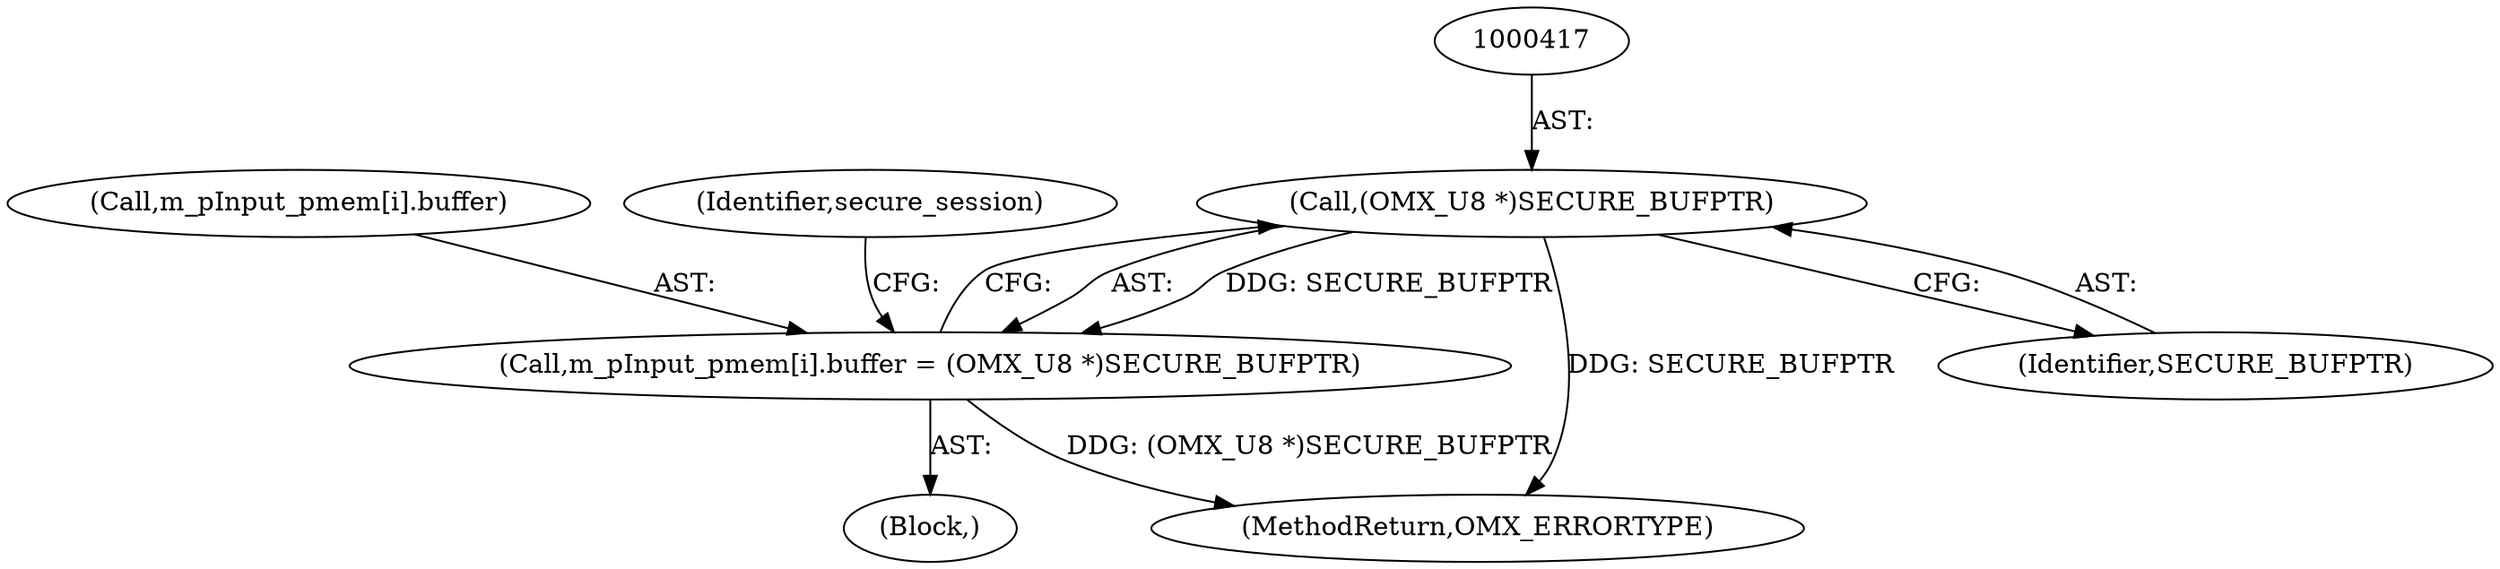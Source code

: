 digraph "1_Android_7558d03e6498e970b761aa44fff6b2c659202d95@del" {
"1000416" [label="(Call,(OMX_U8 *)SECURE_BUFPTR)"];
"1000410" [label="(Call,m_pInput_pmem[i].buffer = (OMX_U8 *)SECURE_BUFPTR)"];
"1000548" [label="(MethodReturn,OMX_ERRORTYPE)"];
"1000410" [label="(Call,m_pInput_pmem[i].buffer = (OMX_U8 *)SECURE_BUFPTR)"];
"1000418" [label="(Identifier,SECURE_BUFPTR)"];
"1000416" [label="(Call,(OMX_U8 *)SECURE_BUFPTR)"];
"1000292" [label="(Block,)"];
"1000411" [label="(Call,m_pInput_pmem[i].buffer)"];
"1000421" [label="(Identifier,secure_session)"];
"1000416" -> "1000410"  [label="AST: "];
"1000416" -> "1000418"  [label="CFG: "];
"1000417" -> "1000416"  [label="AST: "];
"1000418" -> "1000416"  [label="AST: "];
"1000410" -> "1000416"  [label="CFG: "];
"1000416" -> "1000548"  [label="DDG: SECURE_BUFPTR"];
"1000416" -> "1000410"  [label="DDG: SECURE_BUFPTR"];
"1000410" -> "1000292"  [label="AST: "];
"1000411" -> "1000410"  [label="AST: "];
"1000421" -> "1000410"  [label="CFG: "];
"1000410" -> "1000548"  [label="DDG: (OMX_U8 *)SECURE_BUFPTR"];
}
